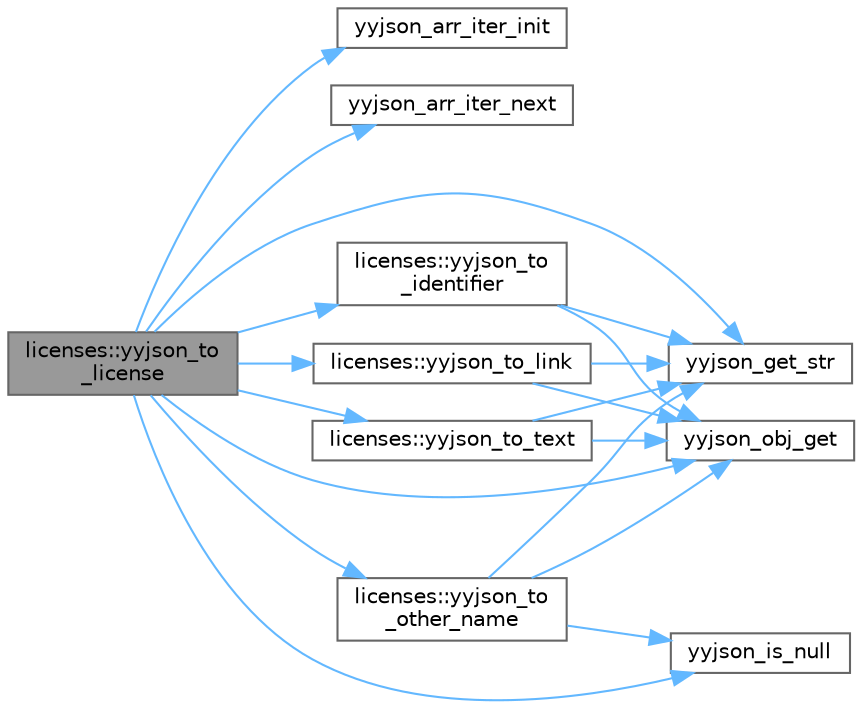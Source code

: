 digraph "licenses::yyjson_to_license"
{
 // LATEX_PDF_SIZE
  bgcolor="transparent";
  edge [fontname=Helvetica,fontsize=10,labelfontname=Helvetica,labelfontsize=10];
  node [fontname=Helvetica,fontsize=10,shape=box,height=0.2,width=0.4];
  rankdir="LR";
  Node1 [id="Node000001",label="licenses::yyjson_to\l_license",height=0.2,width=0.4,color="gray40", fillcolor="grey60", style="filled", fontcolor="black",tooltip=" "];
  Node1 -> Node2 [id="edge1_Node000001_Node000002",color="steelblue1",style="solid",tooltip=" "];
  Node2 [id="Node000002",label="yyjson_arr_iter_init",height=0.2,width=0.4,color="grey40", fillcolor="white", style="filled",URL="$yyjson_8h.html#a95aebc83fff9793f7701a6e37df5e03f",tooltip=" "];
  Node1 -> Node3 [id="edge2_Node000001_Node000003",color="steelblue1",style="solid",tooltip=" "];
  Node3 [id="Node000003",label="yyjson_arr_iter_next",height=0.2,width=0.4,color="grey40", fillcolor="white", style="filled",URL="$yyjson_8h.html#ab608a351427921421a2e23877399acd5",tooltip=" "];
  Node1 -> Node4 [id="edge3_Node000001_Node000004",color="steelblue1",style="solid",tooltip=" "];
  Node4 [id="Node000004",label="yyjson_get_str",height=0.2,width=0.4,color="grey40", fillcolor="white", style="filled",URL="$yyjson_8h.html#a986e994db00b2749e000af0a4331454c",tooltip=" "];
  Node1 -> Node5 [id="edge4_Node000001_Node000005",color="steelblue1",style="solid",tooltip=" "];
  Node5 [id="Node000005",label="yyjson_is_null",height=0.2,width=0.4,color="grey40", fillcolor="white", style="filled",URL="$yyjson_8h.html#a81cc3185457d7fd86f3818319d7efe18",tooltip=" "];
  Node1 -> Node6 [id="edge5_Node000001_Node000006",color="steelblue1",style="solid",tooltip=" "];
  Node6 [id="Node000006",label="yyjson_obj_get",height=0.2,width=0.4,color="grey40", fillcolor="white", style="filled",URL="$yyjson_8h.html#a1e8a4dea2e9e9248acde14c664ab702b",tooltip=" "];
  Node1 -> Node7 [id="edge6_Node000001_Node000007",color="steelblue1",style="solid",tooltip=" "];
  Node7 [id="Node000007",label="licenses::yyjson_to\l_identifier",height=0.2,width=0.4,color="grey40", fillcolor="white", style="filled",URL="$namespacelicenses.html#a86045447e79e361f9933a7fa12e5c7b9",tooltip=" "];
  Node7 -> Node4 [id="edge7_Node000007_Node000004",color="steelblue1",style="solid",tooltip=" "];
  Node7 -> Node6 [id="edge8_Node000007_Node000006",color="steelblue1",style="solid",tooltip=" "];
  Node1 -> Node8 [id="edge9_Node000001_Node000008",color="steelblue1",style="solid",tooltip=" "];
  Node8 [id="Node000008",label="licenses::yyjson_to_link",height=0.2,width=0.4,color="grey40", fillcolor="white", style="filled",URL="$namespacelicenses.html#add4fd78c4d6559e6f11c715d3f36af25",tooltip=" "];
  Node8 -> Node4 [id="edge10_Node000008_Node000004",color="steelblue1",style="solid",tooltip=" "];
  Node8 -> Node6 [id="edge11_Node000008_Node000006",color="steelblue1",style="solid",tooltip=" "];
  Node1 -> Node9 [id="edge12_Node000001_Node000009",color="steelblue1",style="solid",tooltip=" "];
  Node9 [id="Node000009",label="licenses::yyjson_to\l_other_name",height=0.2,width=0.4,color="grey40", fillcolor="white", style="filled",URL="$namespacelicenses.html#ad8c2f65c61881d284c04f943b760aa80",tooltip=" "];
  Node9 -> Node4 [id="edge13_Node000009_Node000004",color="steelblue1",style="solid",tooltip=" "];
  Node9 -> Node5 [id="edge14_Node000009_Node000005",color="steelblue1",style="solid",tooltip=" "];
  Node9 -> Node6 [id="edge15_Node000009_Node000006",color="steelblue1",style="solid",tooltip=" "];
  Node1 -> Node10 [id="edge16_Node000001_Node000010",color="steelblue1",style="solid",tooltip=" "];
  Node10 [id="Node000010",label="licenses::yyjson_to_text",height=0.2,width=0.4,color="grey40", fillcolor="white", style="filled",URL="$namespacelicenses.html#ab6c5b410659735aa54422c3078cc8362",tooltip=" "];
  Node10 -> Node4 [id="edge17_Node000010_Node000004",color="steelblue1",style="solid",tooltip=" "];
  Node10 -> Node6 [id="edge18_Node000010_Node000006",color="steelblue1",style="solid",tooltip=" "];
}
